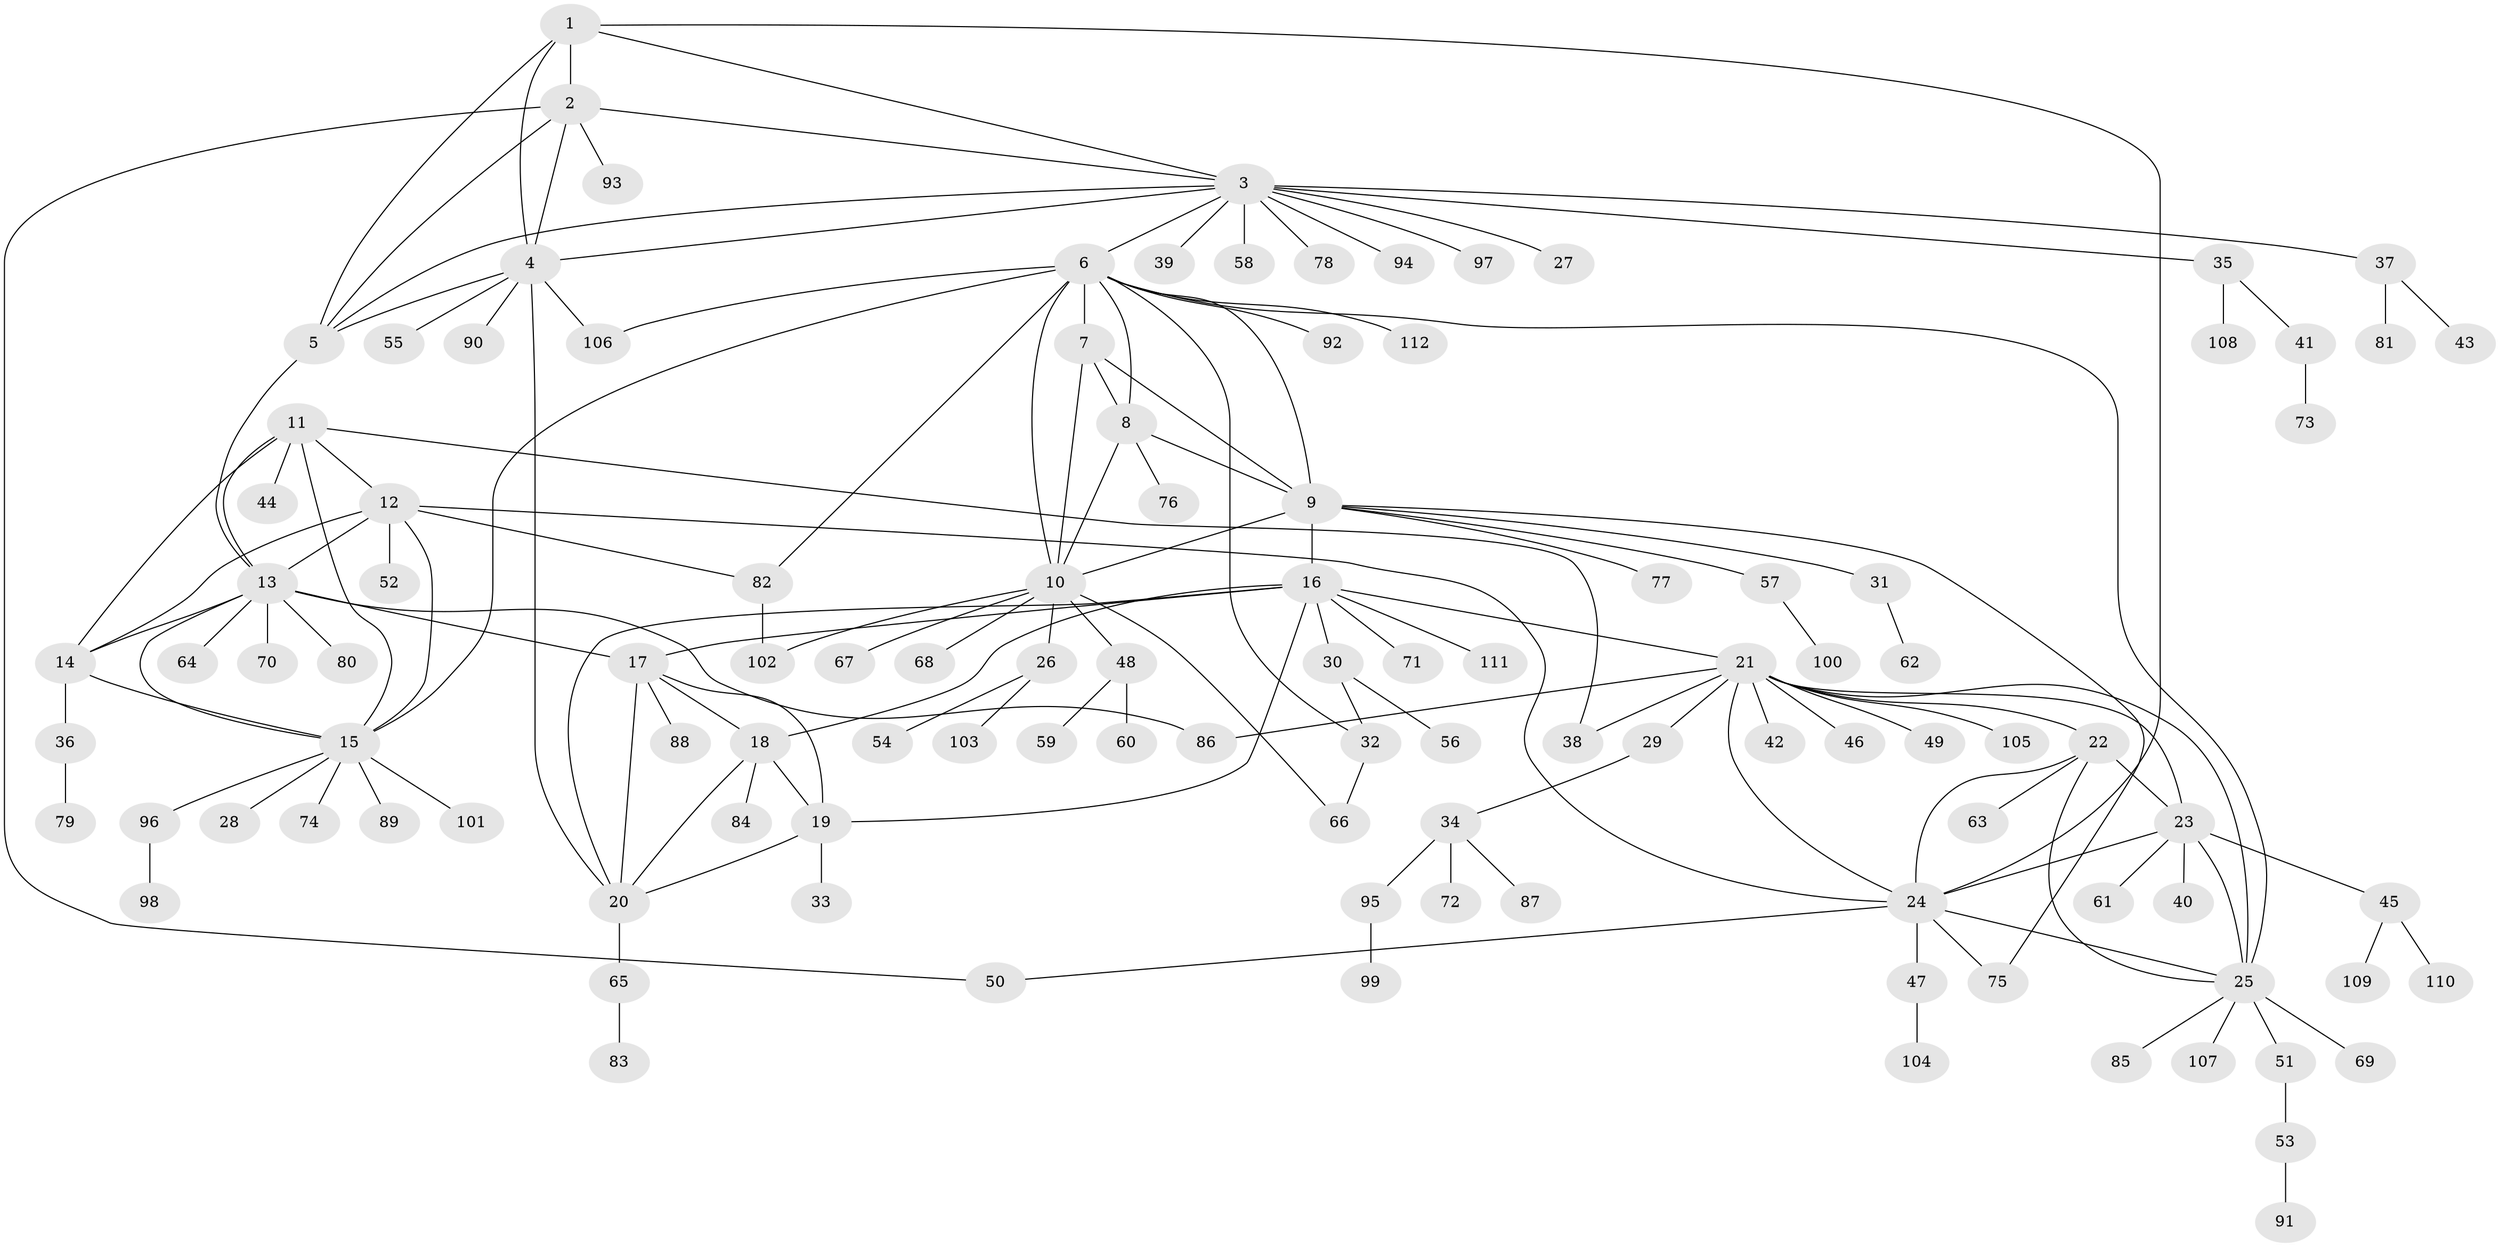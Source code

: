 // Generated by graph-tools (version 1.1) at 2025/50/03/09/25 03:50:29]
// undirected, 112 vertices, 156 edges
graph export_dot {
graph [start="1"]
  node [color=gray90,style=filled];
  1;
  2;
  3;
  4;
  5;
  6;
  7;
  8;
  9;
  10;
  11;
  12;
  13;
  14;
  15;
  16;
  17;
  18;
  19;
  20;
  21;
  22;
  23;
  24;
  25;
  26;
  27;
  28;
  29;
  30;
  31;
  32;
  33;
  34;
  35;
  36;
  37;
  38;
  39;
  40;
  41;
  42;
  43;
  44;
  45;
  46;
  47;
  48;
  49;
  50;
  51;
  52;
  53;
  54;
  55;
  56;
  57;
  58;
  59;
  60;
  61;
  62;
  63;
  64;
  65;
  66;
  67;
  68;
  69;
  70;
  71;
  72;
  73;
  74;
  75;
  76;
  77;
  78;
  79;
  80;
  81;
  82;
  83;
  84;
  85;
  86;
  87;
  88;
  89;
  90;
  91;
  92;
  93;
  94;
  95;
  96;
  97;
  98;
  99;
  100;
  101;
  102;
  103;
  104;
  105;
  106;
  107;
  108;
  109;
  110;
  111;
  112;
  1 -- 2;
  1 -- 3;
  1 -- 4;
  1 -- 5;
  1 -- 24;
  2 -- 3;
  2 -- 4;
  2 -- 5;
  2 -- 50;
  2 -- 93;
  3 -- 4;
  3 -- 5;
  3 -- 6;
  3 -- 27;
  3 -- 35;
  3 -- 37;
  3 -- 39;
  3 -- 58;
  3 -- 78;
  3 -- 94;
  3 -- 97;
  4 -- 5;
  4 -- 20;
  4 -- 55;
  4 -- 90;
  4 -- 106;
  5 -- 13;
  6 -- 7;
  6 -- 8;
  6 -- 9;
  6 -- 10;
  6 -- 15;
  6 -- 25;
  6 -- 32;
  6 -- 82;
  6 -- 92;
  6 -- 106;
  6 -- 112;
  7 -- 8;
  7 -- 9;
  7 -- 10;
  8 -- 9;
  8 -- 10;
  8 -- 76;
  9 -- 10;
  9 -- 16;
  9 -- 31;
  9 -- 57;
  9 -- 75;
  9 -- 77;
  10 -- 26;
  10 -- 48;
  10 -- 66;
  10 -- 67;
  10 -- 68;
  10 -- 102;
  11 -- 12;
  11 -- 13;
  11 -- 14;
  11 -- 15;
  11 -- 38;
  11 -- 44;
  12 -- 13;
  12 -- 14;
  12 -- 15;
  12 -- 24;
  12 -- 52;
  12 -- 82;
  13 -- 14;
  13 -- 15;
  13 -- 17;
  13 -- 64;
  13 -- 70;
  13 -- 80;
  13 -- 86;
  14 -- 15;
  14 -- 36;
  15 -- 28;
  15 -- 74;
  15 -- 89;
  15 -- 96;
  15 -- 101;
  16 -- 17;
  16 -- 18;
  16 -- 19;
  16 -- 20;
  16 -- 21;
  16 -- 30;
  16 -- 71;
  16 -- 111;
  17 -- 18;
  17 -- 19;
  17 -- 20;
  17 -- 88;
  18 -- 19;
  18 -- 20;
  18 -- 84;
  19 -- 20;
  19 -- 33;
  20 -- 65;
  21 -- 22;
  21 -- 23;
  21 -- 24;
  21 -- 25;
  21 -- 29;
  21 -- 38;
  21 -- 42;
  21 -- 46;
  21 -- 49;
  21 -- 86;
  21 -- 105;
  22 -- 23;
  22 -- 24;
  22 -- 25;
  22 -- 63;
  23 -- 24;
  23 -- 25;
  23 -- 40;
  23 -- 45;
  23 -- 61;
  24 -- 25;
  24 -- 47;
  24 -- 50;
  24 -- 75;
  25 -- 51;
  25 -- 69;
  25 -- 85;
  25 -- 107;
  26 -- 54;
  26 -- 103;
  29 -- 34;
  30 -- 32;
  30 -- 56;
  31 -- 62;
  32 -- 66;
  34 -- 72;
  34 -- 87;
  34 -- 95;
  35 -- 41;
  35 -- 108;
  36 -- 79;
  37 -- 43;
  37 -- 81;
  41 -- 73;
  45 -- 109;
  45 -- 110;
  47 -- 104;
  48 -- 59;
  48 -- 60;
  51 -- 53;
  53 -- 91;
  57 -- 100;
  65 -- 83;
  82 -- 102;
  95 -- 99;
  96 -- 98;
}
